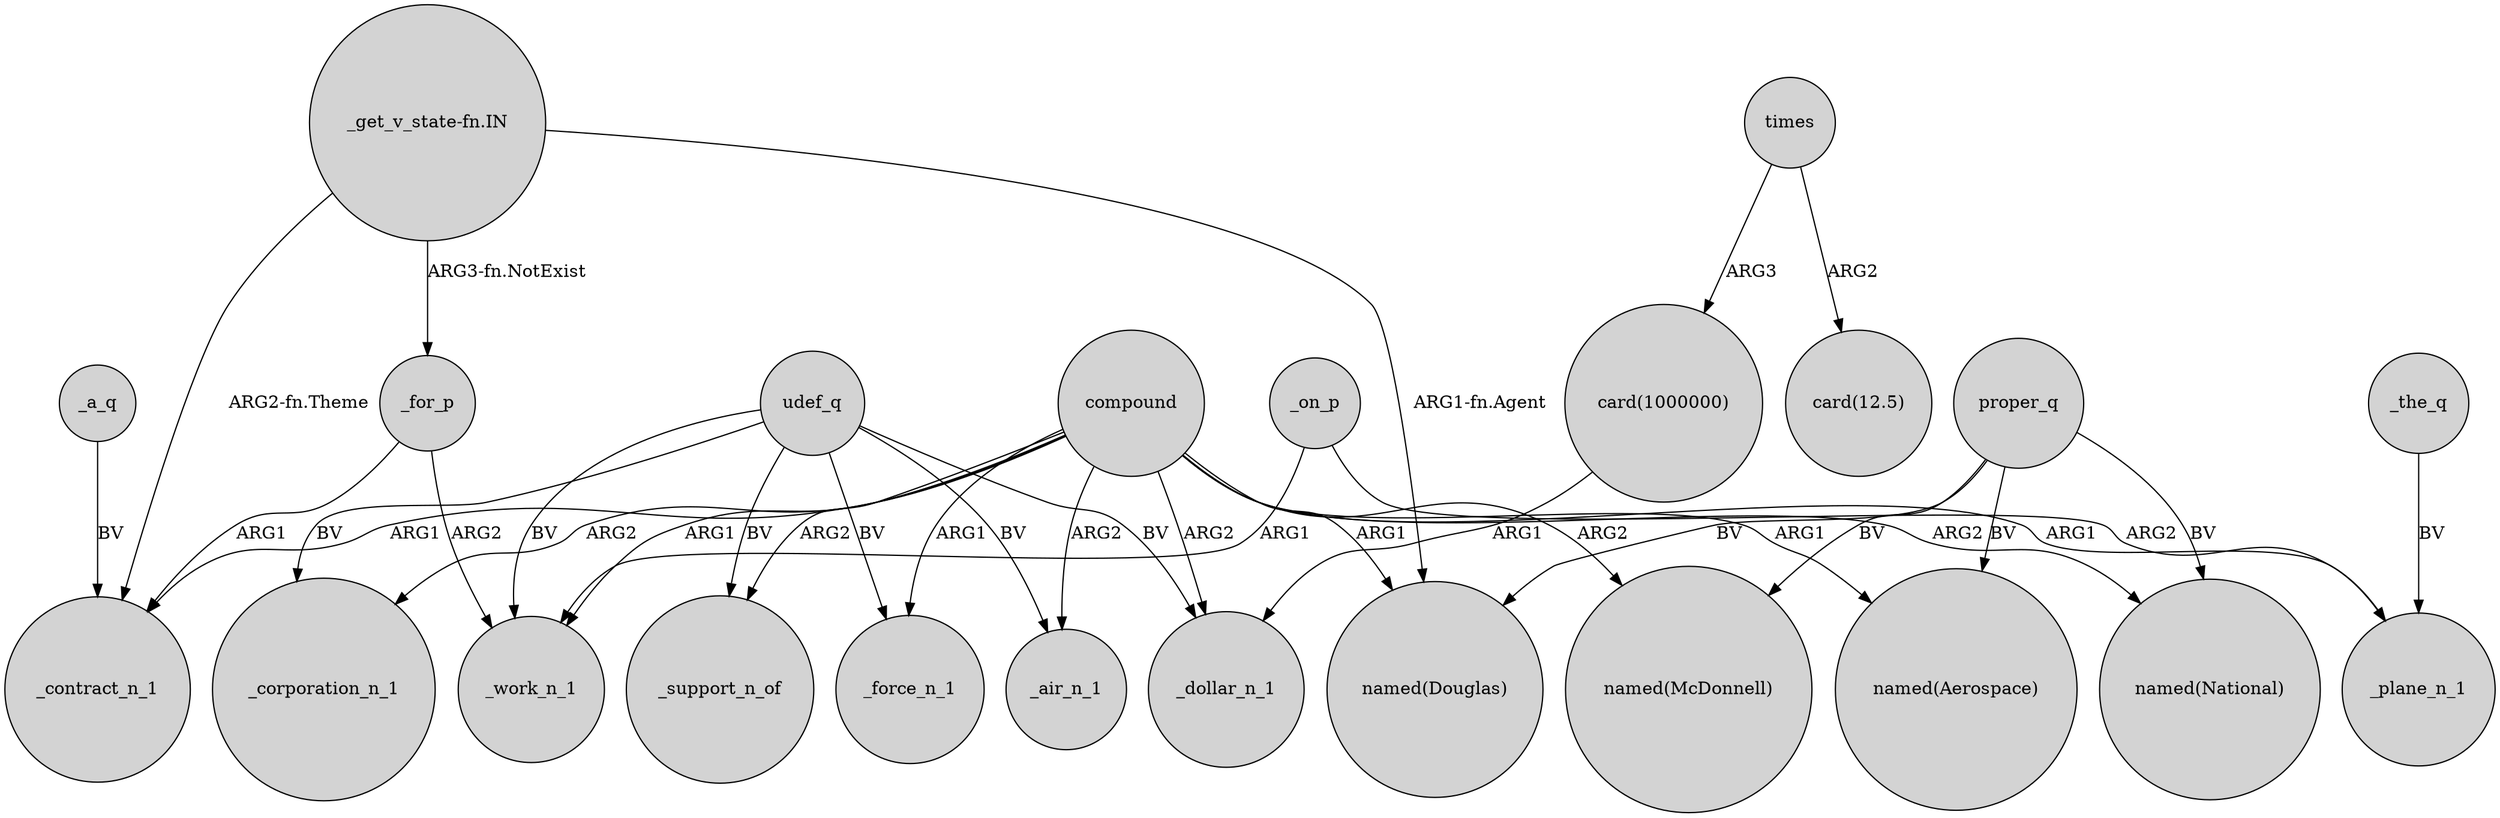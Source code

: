 digraph {
	node [shape=circle style=filled]
	"_get_v_state-fn.IN" -> _contract_n_1 [label="ARG2-fn.Theme"]
	"card(1000000)" -> _dollar_n_1 [label=ARG1]
	udef_q -> _air_n_1 [label=BV]
	udef_q -> _force_n_1 [label=BV]
	proper_q -> "named(Aerospace)" [label=BV]
	compound -> _force_n_1 [label=ARG1]
	compound -> _work_n_1 [label=ARG1]
	compound -> _support_n_of [label=ARG2]
	compound -> _corporation_n_1 [label=ARG2]
	proper_q -> "named(McDonnell)" [label=BV]
	compound -> _contract_n_1 [label=ARG1]
	_a_q -> _contract_n_1 [label=BV]
	"_get_v_state-fn.IN" -> _for_p [label="ARG3-fn.NotExist"]
	times -> "card(12.5)" [label=ARG2]
	compound -> "named(Aerospace)" [label=ARG1]
	compound -> _plane_n_1 [label=ARG1]
	compound -> "named(National)" [label=ARG2]
	udef_q -> _corporation_n_1 [label=BV]
	_the_q -> _plane_n_1 [label=BV]
	proper_q -> "named(Douglas)" [label=BV]
	times -> "card(1000000)" [label=ARG3]
	udef_q -> _work_n_1 [label=BV]
	"_get_v_state-fn.IN" -> "named(Douglas)" [label="ARG1-fn.Agent"]
	compound -> _air_n_1 [label=ARG2]
	udef_q -> _support_n_of [label=BV]
	compound -> "named(McDonnell)" [label=ARG2]
	_for_p -> _work_n_1 [label=ARG2]
	proper_q -> "named(National)" [label=BV]
	compound -> _dollar_n_1 [label=ARG2]
	_on_p -> _work_n_1 [label=ARG1]
	_for_p -> _contract_n_1 [label=ARG1]
	udef_q -> _dollar_n_1 [label=BV]
	_on_p -> _plane_n_1 [label=ARG2]
	compound -> "named(Douglas)" [label=ARG1]
}
